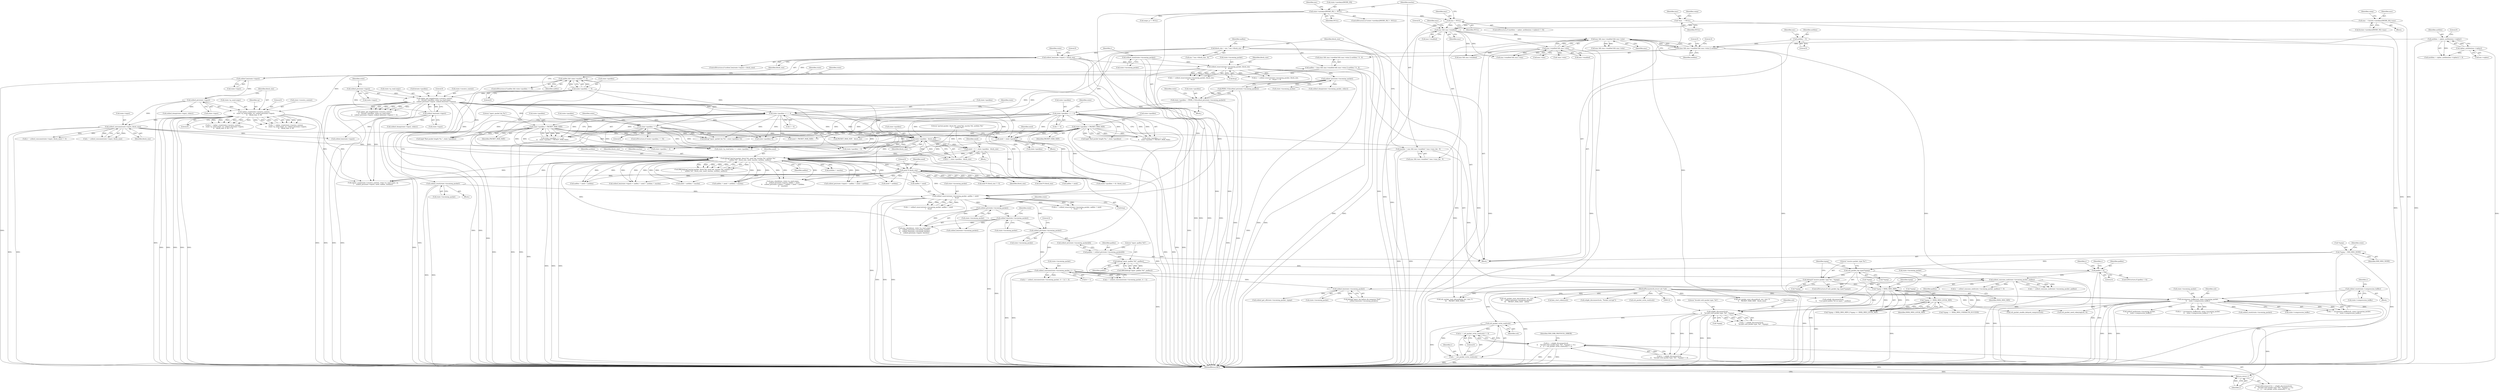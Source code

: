 digraph "0_mindrot_28652bca29046f62c7045e933e6b931de1d16737_0@API" {
"1000936" [label="(Call,ssh_packet_write_wait(ssh))"];
"1000927" [label="(Call,sshpkt_disconnect(ssh,\n\t\t    \"Invalid ssh2 packet type: %d\", *typep))"];
"1000858" [label="(Call,uncompress_buffer(ssh, state->incoming_packet,\n\t\t    state->compression_buffer))"];
"1000115" [label="(MethodParameterIn,struct ssh *ssh)"];
"1000839" [label="(Call,sshbuf_len(state->incoming_packet))"];
"1000829" [label="(Call,sshbuf_consume_end(state->incoming_packet, padlen))"];
"1000818" [label="(Call,sshbuf_consume(state->incoming_packet, 4 + 1))"];
"1000779" [label="(Call,sshbuf_ptr(state->incoming_packet))"];
"1000578" [label="(Call,sshbuf_reserve(state->incoming_packet, aadlen + need,\n\t    &cp))"];
"1000386" [label="(Call,sshbuf_ptr(state->incoming_packet))"];
"1000349" [label="(Call,sshbuf_reserve(state->incoming_packet, block_size,\n\t\t    &cp))"];
"1000341" [label="(Call,sshbuf_reset(state->incoming_packet))"];
"1000333" [label="(Call,sshbuf_len(state->input) < block_size)"];
"1000334" [label="(Call,sshbuf_len(state->input))"];
"1000224" [label="(Call,block_size = enc ? enc->block_size : 8)"];
"1000320" [label="(Call,sshbuf_reset(state->incoming_packet))"];
"1000472" [label="(Call,debug(\"partial packet: block %d, need %d, maclen %d, authlen %d,\"\n\t    \" aadlen %d\", block_size, need, maclen, authlen, aadlen))"];
"1000437" [label="(Call,sshbuf_consume(state->input, block_size))"];
"1000372" [label="(Call,sshbuf_ptr(state->input))"];
"1000362" [label="(Call,cipher_crypt(state->receive_context,\n\t\t    state->p_send.seqnr, cp, sshbuf_ptr(state->input),\n\t\t    block_size, 0, 0))"];
"1000466" [label="(Call,state->packlen - block_size)"];
"1000259" [label="(Call,cipher_get_length(state->receive_context,\n\t\t    &state->packlen, state->p_read.seqnr,\n\t\t    sshbuf_ptr(state->input), sshbuf_len(state->input)))"];
"1000251" [label="(Call,state->packlen == 0)"];
"1000272" [label="(Call,sshbuf_ptr(state->input))"];
"1000276" [label="(Call,sshbuf_len(state->input))"];
"1000285" [label="(Call,state->packlen < 1 + 4)"];
"1000292" [label="(Call,state->packlen > PACKET_MAX_SIZE)"];
"1000392" [label="(Call,state->packlen < 1 + 4)"];
"1000381" [label="(Call,state->packlen = PEEK_U32(sshbuf_ptr(state->incoming_packet)))"];
"1000385" [label="(Call,PEEK_U32(sshbuf_ptr(state->incoming_packet)))"];
"1000399" [label="(Call,state->packlen > PACKET_MAX_SIZE)"];
"1000326" [label="(Call,state->packlen == 0)"];
"1000462" [label="(Call,need = 4 + state->packlen - block_size)"];
"1000455" [label="(Call,need = state->packlen)"];
"1000212" [label="(Call,maclen = mac && mac->enabled ? mac->mac_len : 0)"];
"1000235" [label="(Call,(mac && mac->enabled && mac->etm) || authlen)"];
"1000236" [label="(Call,mac && mac->enabled && mac->etm)"];
"1000215" [label="(Call,mac && mac->enabled)"];
"1000209" [label="(Call,mac = NULL)"];
"1000162" [label="(Call,state->newkeys[MODE_IN] != NULL)"];
"1000143" [label="(Call,*mac   = NULL)"];
"1000180" [label="(Call,mac  = &state->newkeys[MODE_IN]->mac)"];
"1000238" [label="(Call,mac->enabled && mac->etm)"];
"1000202" [label="(Call,authlen = cipher_authlen(enc->cipher))"];
"1000204" [label="(Call,cipher_authlen(enc->cipher))"];
"1000134" [label="(Call,authlen = 0)"];
"1000249" [label="(Call,aadlen && state->packlen == 0)"];
"1000232" [label="(Call,aadlen = (mac && mac->enabled && mac->etm) || authlen ? 4 : 0)"];
"1000481" [label="(Call,need % block_size)"];
"1000654" [label="(Call,sshbuf_len(state->incoming_packet))"];
"1000650" [label="(Call,sshbuf_ptr(state->incoming_packet))"];
"1000789" [label="(Call,padlen < 4)"];
"1000785" [label="(Call,debug(\"input: padlen %d\", padlen))"];
"1000776" [label="(Call,padlen = sshbuf_ptr(state->incoming_packet)[4])"];
"1000850" [label="(Call,sshbuf_reset(state->compression_buffer))"];
"1000917" [label="(Call,*typep >= SSH2_MSG_LOCAL_MIN)"];
"1000913" [label="(Call,*typep < SSH2_MSG_MIN)"];
"1000904" [label="(Call,ssh_packet_log_type(*typep))"];
"1000151" [label="(Call,*typep = SSH_MSG_NONE)"];
"1000907" [label="(Call,debug3(\"receive packet: type %u\", *typep))"];
"1000933" [label="(Call,(r = ssh_packet_write_wait(ssh)) != 0)"];
"1000923" [label="(Call,(r = sshpkt_disconnect(ssh,\n\t\t    \"Invalid ssh2 packet type: %d\", *typep)) != 0 ||\n\t\t    (r = ssh_packet_write_wait(ssh)) != 0)"];
"1000934" [label="(Call,r = ssh_packet_write_wait(ssh))"];
"1000939" [label="(Return,return r;)"];
"1000643" [label="(Call,mac_check(mac, state->p_read.seqnr,\n\t\t    sshbuf_ptr(state->incoming_packet),\n\t\t    sshbuf_len(state->incoming_packet),\n\t\t    sshbuf_ptr(state->input), maclen))"];
"1000797" [label="(Identifier,r)"];
"1000949" [label="(Call,*typep == SSH2_MSG_USERAUTH_SUCCESS)"];
"1000830" [label="(Call,state->incoming_packet)"];
"1000868" [label="(Call,sshbuf_reset(state->incoming_packet))"];
"1000912" [label="(Call,*typep < SSH2_MSG_MIN || *typep >= SSH2_MSG_LOCAL_MIN)"];
"1000679" [label="(Call,ssh_packet_start_discard(ssh, enc, mac,\n\t\t\t    sshbuf_len(state->incoming_packet),\n\t\t\t    PACKET_MAX_SIZE - need))"];
"1000585" [label="(Call,&cp)"];
"1000482" [label="(Identifier,need)"];
"1000435" [label="(Call,r = sshbuf_consume(state->input, block_size))"];
"1000494" [label="(Call,ssh_packet_start_discard(ssh, enc, mac, 0,\n\t\t    PACKET_MAX_SIZE - block_size))"];
"1000321" [label="(Call,state->incoming_packet)"];
"1000332" [label="(ControlStructure,if (sshbuf_len(state->input) < block_size))"];
"1000200" [label="(ControlStructure,if ((authlen = cipher_authlen(enc->cipher)) != 0))"];
"1000660" [label="(Identifier,state)"];
"1000284" [label="(Call,state->packlen < 1 + 4 ||\n\t\t    state->packlen > PACKET_MAX_SIZE)"];
"1000347" [label="(Call,r = sshbuf_reserve(state->incoming_packet, block_size,\n\t\t    &cp))"];
"1000554" [label="(Call,sshbuf_ptr(state->input) + aadlen + need + authlen)"];
"1000920" [label="(Identifier,SSH2_MSG_LOCAL_MIN)"];
"1000256" [label="(Block,)"];
"1000118" [label="(Block,)"];
"1000851" [label="(Call,state->compression_buffer)"];
"1000152" [label="(Call,*typep)"];
"1000924" [label="(Call,(r = sshpkt_disconnect(ssh,\n\t\t    \"Invalid ssh2 packet type: %d\", *typep)) != 0)"];
"1000481" [label="(Call,need % block_size)"];
"1000636" [label="(Call,!mac->etm)"];
"1000249" [label="(Call,aadlen && state->packlen == 0)"];
"1000839" [label="(Call,sshbuf_len(state->incoming_packet))"];
"1000484" [label="(Literal,0)"];
"1000225" [label="(Identifier,block_size)"];
"1000348" [label="(Identifier,r)"];
"1000540" [label="(Call,mac_check(mac, state->p_read.seqnr,\n\t\t    sshbuf_ptr(state->input), aadlen + need,\n\t\t    sshbuf_ptr(state->input) + aadlen + need + authlen,\n\t\t    maclen))"];
"1000833" [label="(Identifier,padlen)"];
"1000210" [label="(Identifier,mac)"];
"1000331" [label="(Block,)"];
"1000904" [label="(Call,ssh_packet_log_type(*typep))"];
"1000171" [label="(Identifier,enc)"];
"1000499" [label="(Call,PACKET_MAX_SIZE - block_size)"];
"1000463" [label="(Identifier,need)"];
"1000278" [label="(Identifier,state)"];
"1000859" [label="(Identifier,ssh)"];
"1000927" [label="(Call,sshpkt_disconnect(ssh,\n\t\t    \"Invalid ssh2 packet type: %d\", *typep))"];
"1000246" [label="(Literal,4)"];
"1000849" [label="(Block,)"];
"1000905" [label="(Call,*typep)"];
"1000212" [label="(Call,maclen = mac && mac->enabled ? mac->mac_len : 0)"];
"1000289" [label="(Call,1 + 4)"];
"1000787" [label="(Identifier,padlen)"];
"1001000" [label="(MethodReturn,RET)"];
"1000771" [label="(Call,state->packlen + 4)"];
"1000455" [label="(Call,need = state->packlen)"];
"1000930" [label="(Call,*typep)"];
"1000472" [label="(Call,debug(\"partial packet: block %d, need %d, maclen %d, authlen %d,\"\n\t    \" aadlen %d\", block_size, need, maclen, authlen, aadlen))"];
"1000134" [label="(Call,authlen = 0)"];
"1000161" [label="(ControlStructure,if (state->newkeys[MODE_IN] != NULL))"];
"1000777" [label="(Identifier,padlen)"];
"1000157" [label="(Identifier,state)"];
"1000259" [label="(Call,cipher_get_length(state->receive_context,\n\t\t    &state->packlen, state->p_read.seqnr,\n\t\t    sshbuf_ptr(state->input), sshbuf_len(state->input)))"];
"1000628" [label="(Call,mac && mac->enabled)"];
"1000234" [label="(Call,(mac && mac->enabled && mac->etm) || authlen ? 4 : 0)"];
"1000940" [label="(Identifier,r)"];
"1000478" [label="(Identifier,aadlen)"];
"1000333" [label="(Call,sshbuf_len(state->input) < block_size)"];
"1000936" [label="(Call,ssh_packet_write_wait(ssh))"];
"1000561" [label="(Call,need + authlen)"];
"1000371" [label="(Identifier,cp)"];
"1000759" [label="(Call,state->packlen + 4)"];
"1000381" [label="(Call,state->packlen = PEEK_U32(sshbuf_ptr(state->incoming_packet)))"];
"1000343" [label="(Identifier,state)"];
"1000819" [label="(Call,state->incoming_packet)"];
"1000377" [label="(Literal,0)"];
"1000837" [label="(Call,debug(\"input: len before de-compress %zd\",\n\t    sshbuf_len(state->incoming_packet)))"];
"1000292" [label="(Call,state->packlen > PACKET_MAX_SIZE)"];
"1000445" [label="(Call,debug(\"input: packet len %u\", state->packlen+4))"];
"1000394" [label="(Identifier,state)"];
"1000242" [label="(Call,mac->etm)"];
"1000328" [label="(Identifier,state)"];
"1000915" [label="(Identifier,typep)"];
"1000280" [label="(Literal,0)"];
"1000860" [label="(Call,state->incoming_packet)"];
"1000403" [label="(Identifier,PACKET_MAX_SIZE)"];
"1000245" [label="(Identifier,authlen)"];
"1000474" [label="(Identifier,block_size)"];
"1000393" [label="(Call,state->packlen)"];
"1000180" [label="(Call,mac  = &state->newkeys[MODE_IN]->mac)"];
"1000144" [label="(Identifier,mac)"];
"1000151" [label="(Call,*typep = SSH_MSG_NONE)"];
"1000446" [label="(Literal,\"input: packet len %u\")"];
"1000508" [label="(Call,aadlen + need + authlen + maclen)"];
"1000303" [label="(Call,logit(\"Bad packet length %u.\", state->packlen))"];
"1000959" [label="(Call,ssh_packet_enable_delayed_compress(ssh))"];
"1000925" [label="(Call,r = sshpkt_disconnect(ssh,\n\t\t    \"Invalid ssh2 packet type: %d\", *typep))"];
"1000929" [label="(Literal,\"Invalid ssh2 packet type: %d\")"];
"1000992" [label="(Call,kex_start_rekex(ssh))"];
"1000758" [label="(Call,(state->packlen + 4) / block_size)"];
"1000325" [label="(ControlStructure,if (state->packlen == 0))"];
"1000712" [label="(Call,seqnr_p != NULL)"];
"1000434" [label="(Call,(r = sshbuf_consume(state->input, block_size)) != 0)"];
"1000205" [label="(Call,enc->cipher)"];
"1000790" [label="(Identifier,padlen)"];
"1000466" [label="(Call,state->packlen - block_size)"];
"1000470" [label="(Identifier,block_size)"];
"1000203" [label="(Identifier,authlen)"];
"1000335" [label="(Call,state->input)"];
"1000822" [label="(Call,4 + 1)"];
"1000226" [label="(Call,enc ? enc->block_size : 8)"];
"1000551" [label="(Call,aadlen + need)"];
"1000917" [label="(Call,*typep >= SSH2_MSG_LOCAL_MIN)"];
"1000918" [label="(Call,*typep)"];
"1000476" [label="(Identifier,maclen)"];
"1000462" [label="(Call,need = 4 + state->packlen - block_size)"];
"1000334" [label="(Call,sshbuf_len(state->input))"];
"1000788" [label="(ControlStructure,if (padlen < 4))"];
"1000650" [label="(Call,sshbuf_ptr(state->incoming_packet))"];
"1000261" [label="(Identifier,state)"];
"1000981" [label="(Call,ssh_packet_need_rekeying(ssh, 0))"];
"1000473" [label="(Literal,\"partial packet: block %d, need %d, maclen %d, authlen %d,\"\n\t    \" aadlen %d\")"];
"1000818" [label="(Call,sshbuf_consume(state->incoming_packet, 4 + 1))"];
"1000202" [label="(Call,authlen = cipher_authlen(enc->cipher))"];
"1000162" [label="(Call,state->newkeys[MODE_IN] != NULL)"];
"1000143" [label="(Call,*mac   = NULL)"];
"1000490" [label="(Call,need % block_size)"];
"1000438" [label="(Call,state->input)"];
"1000216" [label="(Identifier,mac)"];
"1000784" [label="(Call,DBG(debug(\"input: padlen %d\", padlen)))"];
"1000285" [label="(Call,state->packlen < 1 + 4)"];
"1000815" [label="(Call,(r = sshbuf_consume(state->incoming_packet, 4 + 1)) != 0)"];
"1000475" [label="(Identifier,need)"];
"1000829" [label="(Call,sshbuf_consume_end(state->incoming_packet, padlen))"];
"1000576" [label="(Call,r = sshbuf_reserve(state->incoming_packet, aadlen + need,\n\t    &cp))"];
"1000247" [label="(Literal,0)"];
"1000526" [label="(Call,mac && mac->enabled && mac->etm)"];
"1000942" [label="(Identifier,SSH_ERR_PROTOCOL_ERROR)"];
"1000238" [label="(Call,mac->enabled && mac->etm)"];
"1000277" [label="(Call,state->input)"];
"1000250" [label="(Identifier,aadlen)"];
"1000504" [label="(Call,sshbuf_len(state->input))"];
"1000582" [label="(Call,aadlen + need)"];
"1000376" [label="(Identifier,block_size)"];
"1000923" [label="(Call,(r = sshpkt_disconnect(ssh,\n\t\t    \"Invalid ssh2 packet type: %d\", *typep)) != 0 ||\n\t\t    (r = ssh_packet_write_wait(ssh)) != 0)"];
"1000779" [label="(Call,sshbuf_ptr(state->incoming_packet))"];
"1000786" [label="(Literal,\"input: padlen %d\")"];
"1000191" [label="(Identifier,comp)"];
"1000392" [label="(Call,state->packlen < 1 + 4)"];
"1000140" [label="(Identifier,enc)"];
"1000441" [label="(Identifier,block_size)"];
"1000260" [label="(Call,state->receive_context)"];
"1000863" [label="(Call,state->compression_buffer)"];
"1000273" [label="(Call,state->input)"];
"1000914" [label="(Call,*typep)"];
"1000232" [label="(Call,aadlen = (mac && mac->enabled && mac->etm) || authlen ? 4 : 0)"];
"1000251" [label="(Call,state->packlen == 0)"];
"1000913" [label="(Call,*typep < SSH2_MSG_MIN)"];
"1000575" [label="(Call,(r = sshbuf_reserve(state->incoming_packet, aadlen + need,\n\t    &cp)) != 0)"];
"1000919" [label="(Identifier,typep)"];
"1000903" [label="(ControlStructure,if (ssh_packet_log_type(*typep)))"];
"1000683" [label="(Call,sshbuf_len(state->incoming_packet))"];
"1000148" [label="(Identifier,comp)"];
"1000233" [label="(Identifier,aadlen)"];
"1000363" [label="(Call,state->receive_context)"];
"1000457" [label="(Call,state->packlen)"];
"1000480" [label="(Call,need % block_size != 0)"];
"1000856" [label="(Call,r = uncompress_buffer(ssh, state->incoming_packet,\n\t\t    state->compression_buffer))"];
"1000385" [label="(Call,PEEK_U32(sshbuf_ptr(state->incoming_packet)))"];
"1000456" [label="(Identifier,need)"];
"1000213" [label="(Identifier,maclen)"];
"1000907" [label="(Call,debug3(\"receive packet: type %u\", *typep))"];
"1000208" [label="(Literal,0)"];
"1000154" [label="(Identifier,SSH_MSG_NONE)"];
"1000776" [label="(Call,padlen = sshbuf_ptr(state->incoming_packet)[4])"];
"1000827" [label="(Call,r = sshbuf_consume_end(state->incoming_packet, padlen))"];
"1000362" [label="(Call,cipher_crypt(state->receive_context,\n\t\t    state->p_send.seqnr, cp, sshbuf_ptr(state->input),\n\t\t    block_size, 0, 0))"];
"1000512" [label="(Call,authlen + maclen)"];
"1000400" [label="(Call,state->packlen)"];
"1000366" [label="(Call,state->p_send.seqnr)"];
"1000330" [label="(Literal,0)"];
"1000215" [label="(Call,mac && mac->enabled)"];
"1000656" [label="(Identifier,state)"];
"1000909" [label="(Call,*typep)"];
"1000785" [label="(Call,debug(\"input: padlen %d\", padlen))"];
"1000651" [label="(Call,state->incoming_packet)"];
"1000326" [label="(Call,state->packlen == 0)"];
"1000267" [label="(Call,state->p_read.seqnr)"];
"1000896" [label="(Call,sshbuf_get_u8(state->incoming_packet, typep))"];
"1000454" [label="(Block,)"];
"1000391" [label="(Call,state->packlen < 1 + 4 ||\n\t\t    state->packlen > PACKET_MAX_SIZE)"];
"1000778" [label="(Call,sshbuf_ptr(state->incoming_packet)[4])"];
"1000217" [label="(Call,mac->enabled)"];
"1000789" [label="(Call,padlen < 4)"];
"1000876" [label="(Call,sshbuf_putb(state->incoming_packet,\n\t\t    state->compression_buffer))"];
"1000360" [label="(Call,r = cipher_crypt(state->receive_context,\n\t\t    state->p_send.seqnr, cp, sshbuf_ptr(state->input),\n\t\t    block_size, 0, 0))"];
"1000341" [label="(Call,sshbuf_reset(state->incoming_packet))"];
"1000350" [label="(Call,state->incoming_packet)"];
"1000204" [label="(Call,cipher_authlen(enc->cipher))"];
"1000135" [label="(Identifier,authlen)"];
"1000201" [label="(Call,(authlen = cipher_authlen(enc->cipher)) != 0)"];
"1000939" [label="(Return,return r;)"];
"1000239" [label="(Call,mac->enabled)"];
"1000382" [label="(Call,state->packlen)"];
"1000399" [label="(Call,state->packlen > PACKET_MAX_SIZE)"];
"1000168" [label="(Identifier,NULL)"];
"1000182" [label="(Call,&state->newkeys[MODE_IN]->mac)"];
"1000272" [label="(Call,sshbuf_ptr(state->input))"];
"1000298" [label="(Call,sshbuf_dump(state->input, stderr))"];
"1000258" [label="(Call,cipher_get_length(state->receive_context,\n\t\t    &state->packlen, state->p_read.seqnr,\n\t\t    sshbuf_ptr(state->input), sshbuf_len(state->input)) != 0)"];
"1000857" [label="(Identifier,r)"];
"1000349" [label="(Call,sshbuf_reserve(state->incoming_packet, block_size,\n\t\t    &cp))"];
"1000855" [label="(Call,(r = uncompress_buffer(ssh, state->incoming_packet,\n\t\t    state->compression_buffer)) != 0)"];
"1000346" [label="(Call,(r = sshbuf_reserve(state->incoming_packet, block_size,\n\t\t    &cp)) != 0)"];
"1000655" [label="(Call,state->incoming_packet)"];
"1000276" [label="(Call,sshbuf_len(state->input))"];
"1000401" [label="(Identifier,state)"];
"1000850" [label="(Call,sshbuf_reset(state->compression_buffer))"];
"1000933" [label="(Call,(r = ssh_packet_write_wait(ssh)) != 0)"];
"1000373" [label="(Call,state->input)"];
"1000937" [label="(Identifier,ssh)"];
"1000223" [label="(Literal,0)"];
"1000934" [label="(Call,r = ssh_packet_write_wait(ssh))"];
"1000798" [label="(Call,sshpkt_disconnect(ssh,\n\t\t    \"Corrupted padlen %d on input.\", padlen))"];
"1000593" [label="(Call,cipher_crypt(state->receive_context, state->p_read.seqnr, cp,\n\t    sshbuf_ptr(state->input), need, aadlen, authlen))"];
"1000235" [label="(Call,(mac && mac->enabled && mac->etm) || authlen)"];
"1000559" [label="(Call,aadlen + need + authlen)"];
"1000296" [label="(Identifier,PACKET_MAX_SIZE)"];
"1000237" [label="(Identifier,mac)"];
"1000169" [label="(Block,)"];
"1000145" [label="(Identifier,NULL)"];
"1000263" [label="(Call,&state->packlen)"];
"1000437" [label="(Call,sshbuf_consume(state->input, block_size))"];
"1000214" [label="(Call,mac && mac->enabled ? mac->mac_len : 0)"];
"1000293" [label="(Call,state->packlen)"];
"1000938" [label="(Literal,0)"];
"1000327" [label="(Call,state->packlen)"];
"1000654" [label="(Call,sshbuf_len(state->incoming_packet))"];
"1000387" [label="(Call,state->incoming_packet)"];
"1000248" [label="(ControlStructure,if (aadlen && state->packlen == 0))"];
"1000464" [label="(Call,4 + state->packlen - block_size)"];
"1000336" [label="(Identifier,state)"];
"1000286" [label="(Call,state->packlen)"];
"1000471" [label="(Call,DBG(debug(\"partial packet: block %d, need %d, maclen %d, authlen %d,\"\n\t    \" aadlen %d\", block_size, need, maclen, authlen, aadlen)))"];
"1000386" [label="(Call,sshbuf_ptr(state->incoming_packet))"];
"1000252" [label="(Call,state->packlen)"];
"1000765" [label="(Call,state->p_read.bytes += state->packlen + 4)"];
"1000408" [label="(Call,sshbuf_dump(state->input, stderr))"];
"1000579" [label="(Call,state->incoming_packet)"];
"1000224" [label="(Call,block_size = enc ? enc->block_size : 8)"];
"1000354" [label="(Call,&cp)"];
"1000427" [label="(Call,ssh_packet_start_discard(ssh, enc, mac, 0,\n\t\t\t    PACKET_MAX_SIZE))"];
"1000780" [label="(Call,state->incoming_packet)"];
"1000338" [label="(Identifier,block_size)"];
"1000447" [label="(Call,state->packlen+4)"];
"1000342" [label="(Call,state->incoming_packet)"];
"1000294" [label="(Identifier,state)"];
"1000461" [label="(Block,)"];
"1000221" [label="(Identifier,mac)"];
"1000816" [label="(Call,r = sshbuf_consume(state->incoming_packet, 4 + 1))"];
"1000209" [label="(Call,mac = NULL)"];
"1000181" [label="(Identifier,mac)"];
"1000916" [label="(Identifier,SSH2_MSG_MIN)"];
"1000908" [label="(Literal,\"receive packet: type %u\")"];
"1000858" [label="(Call,uncompress_buffer(ssh, state->incoming_packet,\n\t\t    state->compression_buffer))"];
"1000673" [label="(Call,need > PACKET_MAX_SIZE)"];
"1000136" [label="(Literal,0)"];
"1000928" [label="(Identifier,ssh)"];
"1000372" [label="(Call,sshbuf_ptr(state->input))"];
"1000503" [label="(Call,sshbuf_len(state->input) < aadlen + need + authlen + maclen)"];
"1000236" [label="(Call,mac && mac->enabled && mac->etm)"];
"1000477" [label="(Identifier,authlen)"];
"1000115" [label="(MethodParameterIn,struct ssh *ssh)"];
"1000817" [label="(Identifier,r)"];
"1000840" [label="(Call,state->incoming_packet)"];
"1000510" [label="(Call,need + authlen + maclen)"];
"1000312" [label="(Call,sshpkt_disconnect(ssh, \"Packet corrupt\"))"];
"1000396" [label="(Call,1 + 4)"];
"1000467" [label="(Call,state->packlen)"];
"1000340" [label="(Literal,0)"];
"1000416" [label="(Call,sshbuf_dump(state->incoming_packet, stderr))"];
"1000483" [label="(Identifier,block_size)"];
"1000826" [label="(Call,(r = sshbuf_consume_end(state->incoming_packet, padlen)) != 0)"];
"1000359" [label="(Call,(r = cipher_crypt(state->receive_context,\n\t\t    state->p_send.seqnr, cp, sshbuf_ptr(state->input),\n\t\t    block_size, 0, 0)) != 0)"];
"1000791" [label="(Literal,4)"];
"1000935" [label="(Identifier,r)"];
"1000578" [label="(Call,sshbuf_reserve(state->incoming_packet, aadlen + need,\n\t    &cp))"];
"1000353" [label="(Identifier,block_size)"];
"1000783" [label="(Literal,4)"];
"1000378" [label="(Literal,0)"];
"1000421" [label="(Call,logit(\"Bad packet length %u.\", state->packlen))"];
"1000528" [label="(Call,mac->enabled && mac->etm)"];
"1000922" [label="(ControlStructure,if ((r = sshpkt_disconnect(ssh,\n\t\t    \"Invalid ssh2 packet type: %d\", *typep)) != 0 ||\n\t\t    (r = ssh_packet_write_wait(ssh)) != 0))"];
"1000806" [label="(Call,ssh_packet_write_wait(ssh))"];
"1000320" [label="(Call,sshbuf_reset(state->incoming_packet))"];
"1000255" [label="(Literal,0)"];
"1000211" [label="(Identifier,NULL)"];
"1000163" [label="(Call,state->newkeys[MODE_IN])"];
"1000936" -> "1000934"  [label="AST: "];
"1000936" -> "1000937"  [label="CFG: "];
"1000937" -> "1000936"  [label="AST: "];
"1000934" -> "1000936"  [label="CFG: "];
"1000936" -> "1001000"  [label="DDG: "];
"1000936" -> "1000933"  [label="DDG: "];
"1000936" -> "1000934"  [label="DDG: "];
"1000927" -> "1000936"  [label="DDG: "];
"1000115" -> "1000936"  [label="DDG: "];
"1000927" -> "1000925"  [label="AST: "];
"1000927" -> "1000930"  [label="CFG: "];
"1000928" -> "1000927"  [label="AST: "];
"1000929" -> "1000927"  [label="AST: "];
"1000930" -> "1000927"  [label="AST: "];
"1000925" -> "1000927"  [label="CFG: "];
"1000927" -> "1001000"  [label="DDG: "];
"1000927" -> "1001000"  [label="DDG: "];
"1000927" -> "1000924"  [label="DDG: "];
"1000927" -> "1000924"  [label="DDG: "];
"1000927" -> "1000924"  [label="DDG: "];
"1000927" -> "1000925"  [label="DDG: "];
"1000927" -> "1000925"  [label="DDG: "];
"1000927" -> "1000925"  [label="DDG: "];
"1000858" -> "1000927"  [label="DDG: "];
"1000115" -> "1000927"  [label="DDG: "];
"1000917" -> "1000927"  [label="DDG: "];
"1000913" -> "1000927"  [label="DDG: "];
"1000858" -> "1000856"  [label="AST: "];
"1000858" -> "1000863"  [label="CFG: "];
"1000859" -> "1000858"  [label="AST: "];
"1000860" -> "1000858"  [label="AST: "];
"1000863" -> "1000858"  [label="AST: "];
"1000856" -> "1000858"  [label="CFG: "];
"1000858" -> "1001000"  [label="DDG: "];
"1000858" -> "1001000"  [label="DDG: "];
"1000858" -> "1001000"  [label="DDG: "];
"1000858" -> "1000855"  [label="DDG: "];
"1000858" -> "1000855"  [label="DDG: "];
"1000858" -> "1000855"  [label="DDG: "];
"1000858" -> "1000856"  [label="DDG: "];
"1000858" -> "1000856"  [label="DDG: "];
"1000858" -> "1000856"  [label="DDG: "];
"1000115" -> "1000858"  [label="DDG: "];
"1000839" -> "1000858"  [label="DDG: "];
"1000850" -> "1000858"  [label="DDG: "];
"1000858" -> "1000868"  [label="DDG: "];
"1000858" -> "1000876"  [label="DDG: "];
"1000858" -> "1000959"  [label="DDG: "];
"1000858" -> "1000981"  [label="DDG: "];
"1000115" -> "1000114"  [label="AST: "];
"1000115" -> "1001000"  [label="DDG: "];
"1000115" -> "1000312"  [label="DDG: "];
"1000115" -> "1000427"  [label="DDG: "];
"1000115" -> "1000494"  [label="DDG: "];
"1000115" -> "1000679"  [label="DDG: "];
"1000115" -> "1000798"  [label="DDG: "];
"1000115" -> "1000806"  [label="DDG: "];
"1000115" -> "1000959"  [label="DDG: "];
"1000115" -> "1000981"  [label="DDG: "];
"1000115" -> "1000992"  [label="DDG: "];
"1000839" -> "1000837"  [label="AST: "];
"1000839" -> "1000840"  [label="CFG: "];
"1000840" -> "1000839"  [label="AST: "];
"1000837" -> "1000839"  [label="CFG: "];
"1000839" -> "1000837"  [label="DDG: "];
"1000829" -> "1000839"  [label="DDG: "];
"1000818" -> "1000839"  [label="DDG: "];
"1000839" -> "1000896"  [label="DDG: "];
"1000829" -> "1000827"  [label="AST: "];
"1000829" -> "1000833"  [label="CFG: "];
"1000830" -> "1000829"  [label="AST: "];
"1000833" -> "1000829"  [label="AST: "];
"1000827" -> "1000829"  [label="CFG: "];
"1000829" -> "1001000"  [label="DDG: "];
"1000829" -> "1001000"  [label="DDG: "];
"1000829" -> "1000826"  [label="DDG: "];
"1000829" -> "1000826"  [label="DDG: "];
"1000829" -> "1000827"  [label="DDG: "];
"1000829" -> "1000827"  [label="DDG: "];
"1000818" -> "1000829"  [label="DDG: "];
"1000789" -> "1000829"  [label="DDG: "];
"1000818" -> "1000816"  [label="AST: "];
"1000818" -> "1000822"  [label="CFG: "];
"1000819" -> "1000818"  [label="AST: "];
"1000822" -> "1000818"  [label="AST: "];
"1000816" -> "1000818"  [label="CFG: "];
"1000818" -> "1001000"  [label="DDG: "];
"1000818" -> "1001000"  [label="DDG: "];
"1000818" -> "1000815"  [label="DDG: "];
"1000818" -> "1000815"  [label="DDG: "];
"1000818" -> "1000816"  [label="DDG: "];
"1000818" -> "1000816"  [label="DDG: "];
"1000779" -> "1000818"  [label="DDG: "];
"1000779" -> "1000778"  [label="AST: "];
"1000779" -> "1000780"  [label="CFG: "];
"1000780" -> "1000779"  [label="AST: "];
"1000783" -> "1000779"  [label="CFG: "];
"1000779" -> "1001000"  [label="DDG: "];
"1000578" -> "1000779"  [label="DDG: "];
"1000654" -> "1000779"  [label="DDG: "];
"1000578" -> "1000576"  [label="AST: "];
"1000578" -> "1000585"  [label="CFG: "];
"1000579" -> "1000578"  [label="AST: "];
"1000582" -> "1000578"  [label="AST: "];
"1000585" -> "1000578"  [label="AST: "];
"1000576" -> "1000578"  [label="CFG: "];
"1000578" -> "1001000"  [label="DDG: "];
"1000578" -> "1001000"  [label="DDG: "];
"1000578" -> "1001000"  [label="DDG: "];
"1000578" -> "1000575"  [label="DDG: "];
"1000578" -> "1000575"  [label="DDG: "];
"1000578" -> "1000575"  [label="DDG: "];
"1000578" -> "1000576"  [label="DDG: "];
"1000578" -> "1000576"  [label="DDG: "];
"1000578" -> "1000576"  [label="DDG: "];
"1000386" -> "1000578"  [label="DDG: "];
"1000320" -> "1000578"  [label="DDG: "];
"1000472" -> "1000578"  [label="DDG: "];
"1000481" -> "1000578"  [label="DDG: "];
"1000349" -> "1000578"  [label="DDG: "];
"1000578" -> "1000650"  [label="DDG: "];
"1000578" -> "1000683"  [label="DDG: "];
"1000386" -> "1000385"  [label="AST: "];
"1000386" -> "1000387"  [label="CFG: "];
"1000387" -> "1000386"  [label="AST: "];
"1000385" -> "1000386"  [label="CFG: "];
"1000386" -> "1001000"  [label="DDG: "];
"1000386" -> "1000385"  [label="DDG: "];
"1000349" -> "1000386"  [label="DDG: "];
"1000386" -> "1000416"  [label="DDG: "];
"1000349" -> "1000347"  [label="AST: "];
"1000349" -> "1000354"  [label="CFG: "];
"1000350" -> "1000349"  [label="AST: "];
"1000353" -> "1000349"  [label="AST: "];
"1000354" -> "1000349"  [label="AST: "];
"1000347" -> "1000349"  [label="CFG: "];
"1000349" -> "1001000"  [label="DDG: "];
"1000349" -> "1001000"  [label="DDG: "];
"1000349" -> "1001000"  [label="DDG: "];
"1000349" -> "1000346"  [label="DDG: "];
"1000349" -> "1000346"  [label="DDG: "];
"1000349" -> "1000346"  [label="DDG: "];
"1000349" -> "1000347"  [label="DDG: "];
"1000349" -> "1000347"  [label="DDG: "];
"1000349" -> "1000347"  [label="DDG: "];
"1000341" -> "1000349"  [label="DDG: "];
"1000333" -> "1000349"  [label="DDG: "];
"1000349" -> "1000362"  [label="DDG: "];
"1000341" -> "1000331"  [label="AST: "];
"1000341" -> "1000342"  [label="CFG: "];
"1000342" -> "1000341"  [label="AST: "];
"1000348" -> "1000341"  [label="CFG: "];
"1000341" -> "1001000"  [label="DDG: "];
"1000333" -> "1000332"  [label="AST: "];
"1000333" -> "1000338"  [label="CFG: "];
"1000334" -> "1000333"  [label="AST: "];
"1000338" -> "1000333"  [label="AST: "];
"1000340" -> "1000333"  [label="CFG: "];
"1000343" -> "1000333"  [label="CFG: "];
"1000333" -> "1001000"  [label="DDG: "];
"1000333" -> "1001000"  [label="DDG: "];
"1000333" -> "1001000"  [label="DDG: "];
"1000334" -> "1000333"  [label="DDG: "];
"1000224" -> "1000333"  [label="DDG: "];
"1000334" -> "1000335"  [label="CFG: "];
"1000335" -> "1000334"  [label="AST: "];
"1000338" -> "1000334"  [label="CFG: "];
"1000334" -> "1001000"  [label="DDG: "];
"1000334" -> "1000372"  [label="DDG: "];
"1000224" -> "1000118"  [label="AST: "];
"1000224" -> "1000226"  [label="CFG: "];
"1000225" -> "1000224"  [label="AST: "];
"1000226" -> "1000224"  [label="AST: "];
"1000233" -> "1000224"  [label="CFG: "];
"1000224" -> "1001000"  [label="DDG: "];
"1000224" -> "1001000"  [label="DDG: "];
"1000224" -> "1000466"  [label="DDG: "];
"1000224" -> "1000472"  [label="DDG: "];
"1000320" -> "1000256"  [label="AST: "];
"1000320" -> "1000321"  [label="CFG: "];
"1000321" -> "1000320"  [label="AST: "];
"1000446" -> "1000320"  [label="CFG: "];
"1000320" -> "1001000"  [label="DDG: "];
"1000320" -> "1001000"  [label="DDG: "];
"1000472" -> "1000471"  [label="AST: "];
"1000472" -> "1000478"  [label="CFG: "];
"1000473" -> "1000472"  [label="AST: "];
"1000474" -> "1000472"  [label="AST: "];
"1000475" -> "1000472"  [label="AST: "];
"1000476" -> "1000472"  [label="AST: "];
"1000477" -> "1000472"  [label="AST: "];
"1000478" -> "1000472"  [label="AST: "];
"1000471" -> "1000472"  [label="CFG: "];
"1000472" -> "1001000"  [label="DDG: "];
"1000472" -> "1001000"  [label="DDG: "];
"1000472" -> "1001000"  [label="DDG: "];
"1000472" -> "1000471"  [label="DDG: "];
"1000472" -> "1000471"  [label="DDG: "];
"1000472" -> "1000471"  [label="DDG: "];
"1000472" -> "1000471"  [label="DDG: "];
"1000472" -> "1000471"  [label="DDG: "];
"1000472" -> "1000471"  [label="DDG: "];
"1000437" -> "1000472"  [label="DDG: "];
"1000466" -> "1000472"  [label="DDG: "];
"1000462" -> "1000472"  [label="DDG: "];
"1000455" -> "1000472"  [label="DDG: "];
"1000212" -> "1000472"  [label="DDG: "];
"1000235" -> "1000472"  [label="DDG: "];
"1000249" -> "1000472"  [label="DDG: "];
"1000472" -> "1000481"  [label="DDG: "];
"1000472" -> "1000481"  [label="DDG: "];
"1000472" -> "1000503"  [label="DDG: "];
"1000472" -> "1000503"  [label="DDG: "];
"1000472" -> "1000503"  [label="DDG: "];
"1000472" -> "1000508"  [label="DDG: "];
"1000472" -> "1000508"  [label="DDG: "];
"1000472" -> "1000508"  [label="DDG: "];
"1000472" -> "1000510"  [label="DDG: "];
"1000472" -> "1000510"  [label="DDG: "];
"1000472" -> "1000512"  [label="DDG: "];
"1000472" -> "1000512"  [label="DDG: "];
"1000472" -> "1000540"  [label="DDG: "];
"1000472" -> "1000540"  [label="DDG: "];
"1000472" -> "1000540"  [label="DDG: "];
"1000472" -> "1000551"  [label="DDG: "];
"1000472" -> "1000554"  [label="DDG: "];
"1000472" -> "1000554"  [label="DDG: "];
"1000472" -> "1000559"  [label="DDG: "];
"1000472" -> "1000559"  [label="DDG: "];
"1000472" -> "1000561"  [label="DDG: "];
"1000472" -> "1000582"  [label="DDG: "];
"1000472" -> "1000593"  [label="DDG: "];
"1000472" -> "1000593"  [label="DDG: "];
"1000472" -> "1000643"  [label="DDG: "];
"1000437" -> "1000435"  [label="AST: "];
"1000437" -> "1000441"  [label="CFG: "];
"1000438" -> "1000437"  [label="AST: "];
"1000441" -> "1000437"  [label="AST: "];
"1000435" -> "1000437"  [label="CFG: "];
"1000437" -> "1001000"  [label="DDG: "];
"1000437" -> "1001000"  [label="DDG: "];
"1000437" -> "1000434"  [label="DDG: "];
"1000437" -> "1000434"  [label="DDG: "];
"1000437" -> "1000435"  [label="DDG: "];
"1000437" -> "1000435"  [label="DDG: "];
"1000372" -> "1000437"  [label="DDG: "];
"1000362" -> "1000437"  [label="DDG: "];
"1000437" -> "1000466"  [label="DDG: "];
"1000437" -> "1000504"  [label="DDG: "];
"1000372" -> "1000362"  [label="AST: "];
"1000372" -> "1000373"  [label="CFG: "];
"1000373" -> "1000372"  [label="AST: "];
"1000376" -> "1000372"  [label="CFG: "];
"1000372" -> "1001000"  [label="DDG: "];
"1000372" -> "1000362"  [label="DDG: "];
"1000372" -> "1000408"  [label="DDG: "];
"1000362" -> "1000360"  [label="AST: "];
"1000362" -> "1000378"  [label="CFG: "];
"1000363" -> "1000362"  [label="AST: "];
"1000366" -> "1000362"  [label="AST: "];
"1000371" -> "1000362"  [label="AST: "];
"1000376" -> "1000362"  [label="AST: "];
"1000377" -> "1000362"  [label="AST: "];
"1000378" -> "1000362"  [label="AST: "];
"1000360" -> "1000362"  [label="CFG: "];
"1000362" -> "1001000"  [label="DDG: "];
"1000362" -> "1001000"  [label="DDG: "];
"1000362" -> "1001000"  [label="DDG: "];
"1000362" -> "1001000"  [label="DDG: "];
"1000362" -> "1001000"  [label="DDG: "];
"1000362" -> "1000359"  [label="DDG: "];
"1000362" -> "1000359"  [label="DDG: "];
"1000362" -> "1000359"  [label="DDG: "];
"1000362" -> "1000359"  [label="DDG: "];
"1000362" -> "1000359"  [label="DDG: "];
"1000362" -> "1000359"  [label="DDG: "];
"1000362" -> "1000360"  [label="DDG: "];
"1000362" -> "1000360"  [label="DDG: "];
"1000362" -> "1000360"  [label="DDG: "];
"1000362" -> "1000360"  [label="DDG: "];
"1000362" -> "1000360"  [label="DDG: "];
"1000362" -> "1000360"  [label="DDG: "];
"1000362" -> "1000593"  [label="DDG: "];
"1000362" -> "1000593"  [label="DDG: "];
"1000466" -> "1000464"  [label="AST: "];
"1000466" -> "1000470"  [label="CFG: "];
"1000467" -> "1000466"  [label="AST: "];
"1000470" -> "1000466"  [label="AST: "];
"1000464" -> "1000466"  [label="CFG: "];
"1000466" -> "1001000"  [label="DDG: "];
"1000466" -> "1000462"  [label="DDG: "];
"1000466" -> "1000462"  [label="DDG: "];
"1000466" -> "1000464"  [label="DDG: "];
"1000466" -> "1000464"  [label="DDG: "];
"1000259" -> "1000466"  [label="DDG: "];
"1000285" -> "1000466"  [label="DDG: "];
"1000292" -> "1000466"  [label="DDG: "];
"1000392" -> "1000466"  [label="DDG: "];
"1000399" -> "1000466"  [label="DDG: "];
"1000326" -> "1000466"  [label="DDG: "];
"1000466" -> "1000758"  [label="DDG: "];
"1000466" -> "1000759"  [label="DDG: "];
"1000466" -> "1000765"  [label="DDG: "];
"1000466" -> "1000771"  [label="DDG: "];
"1000259" -> "1000258"  [label="AST: "];
"1000259" -> "1000276"  [label="CFG: "];
"1000260" -> "1000259"  [label="AST: "];
"1000263" -> "1000259"  [label="AST: "];
"1000267" -> "1000259"  [label="AST: "];
"1000272" -> "1000259"  [label="AST: "];
"1000276" -> "1000259"  [label="AST: "];
"1000280" -> "1000259"  [label="CFG: "];
"1000259" -> "1001000"  [label="DDG: "];
"1000259" -> "1001000"  [label="DDG: "];
"1000259" -> "1001000"  [label="DDG: "];
"1000259" -> "1001000"  [label="DDG: "];
"1000259" -> "1001000"  [label="DDG: "];
"1000259" -> "1000258"  [label="DDG: "];
"1000259" -> "1000258"  [label="DDG: "];
"1000259" -> "1000258"  [label="DDG: "];
"1000259" -> "1000258"  [label="DDG: "];
"1000259" -> "1000258"  [label="DDG: "];
"1000251" -> "1000259"  [label="DDG: "];
"1000272" -> "1000259"  [label="DDG: "];
"1000276" -> "1000259"  [label="DDG: "];
"1000259" -> "1000285"  [label="DDG: "];
"1000259" -> "1000292"  [label="DDG: "];
"1000259" -> "1000303"  [label="DDG: "];
"1000259" -> "1000445"  [label="DDG: "];
"1000259" -> "1000447"  [label="DDG: "];
"1000259" -> "1000455"  [label="DDG: "];
"1000259" -> "1000540"  [label="DDG: "];
"1000259" -> "1000593"  [label="DDG: "];
"1000259" -> "1000593"  [label="DDG: "];
"1000259" -> "1000758"  [label="DDG: "];
"1000259" -> "1000759"  [label="DDG: "];
"1000259" -> "1000765"  [label="DDG: "];
"1000259" -> "1000771"  [label="DDG: "];
"1000251" -> "1000249"  [label="AST: "];
"1000251" -> "1000255"  [label="CFG: "];
"1000252" -> "1000251"  [label="AST: "];
"1000255" -> "1000251"  [label="AST: "];
"1000249" -> "1000251"  [label="CFG: "];
"1000251" -> "1001000"  [label="DDG: "];
"1000251" -> "1000249"  [label="DDG: "];
"1000251" -> "1000249"  [label="DDG: "];
"1000251" -> "1000285"  [label="DDG: "];
"1000251" -> "1000326"  [label="DDG: "];
"1000272" -> "1000273"  [label="CFG: "];
"1000273" -> "1000272"  [label="AST: "];
"1000278" -> "1000272"  [label="CFG: "];
"1000272" -> "1000276"  [label="DDG: "];
"1000276" -> "1000277"  [label="CFG: "];
"1000277" -> "1000276"  [label="AST: "];
"1000276" -> "1001000"  [label="DDG: "];
"1000276" -> "1000298"  [label="DDG: "];
"1000276" -> "1000504"  [label="DDG: "];
"1000285" -> "1000284"  [label="AST: "];
"1000285" -> "1000289"  [label="CFG: "];
"1000286" -> "1000285"  [label="AST: "];
"1000289" -> "1000285"  [label="AST: "];
"1000294" -> "1000285"  [label="CFG: "];
"1000284" -> "1000285"  [label="CFG: "];
"1000285" -> "1001000"  [label="DDG: "];
"1000285" -> "1000284"  [label="DDG: "];
"1000285" -> "1000284"  [label="DDG: "];
"1000285" -> "1000292"  [label="DDG: "];
"1000285" -> "1000303"  [label="DDG: "];
"1000285" -> "1000445"  [label="DDG: "];
"1000285" -> "1000447"  [label="DDG: "];
"1000285" -> "1000455"  [label="DDG: "];
"1000285" -> "1000758"  [label="DDG: "];
"1000285" -> "1000759"  [label="DDG: "];
"1000285" -> "1000765"  [label="DDG: "];
"1000285" -> "1000771"  [label="DDG: "];
"1000292" -> "1000284"  [label="AST: "];
"1000292" -> "1000296"  [label="CFG: "];
"1000293" -> "1000292"  [label="AST: "];
"1000296" -> "1000292"  [label="AST: "];
"1000284" -> "1000292"  [label="CFG: "];
"1000292" -> "1001000"  [label="DDG: "];
"1000292" -> "1000284"  [label="DDG: "];
"1000292" -> "1000284"  [label="DDG: "];
"1000292" -> "1000303"  [label="DDG: "];
"1000292" -> "1000445"  [label="DDG: "];
"1000292" -> "1000447"  [label="DDG: "];
"1000292" -> "1000455"  [label="DDG: "];
"1000292" -> "1000499"  [label="DDG: "];
"1000292" -> "1000673"  [label="DDG: "];
"1000292" -> "1000758"  [label="DDG: "];
"1000292" -> "1000759"  [label="DDG: "];
"1000292" -> "1000765"  [label="DDG: "];
"1000292" -> "1000771"  [label="DDG: "];
"1000392" -> "1000391"  [label="AST: "];
"1000392" -> "1000396"  [label="CFG: "];
"1000393" -> "1000392"  [label="AST: "];
"1000396" -> "1000392"  [label="AST: "];
"1000401" -> "1000392"  [label="CFG: "];
"1000391" -> "1000392"  [label="CFG: "];
"1000392" -> "1001000"  [label="DDG: "];
"1000392" -> "1001000"  [label="DDG: "];
"1000392" -> "1000391"  [label="DDG: "];
"1000392" -> "1000391"  [label="DDG: "];
"1000381" -> "1000392"  [label="DDG: "];
"1000392" -> "1000399"  [label="DDG: "];
"1000392" -> "1000421"  [label="DDG: "];
"1000392" -> "1000445"  [label="DDG: "];
"1000392" -> "1000447"  [label="DDG: "];
"1000392" -> "1000455"  [label="DDG: "];
"1000392" -> "1000758"  [label="DDG: "];
"1000392" -> "1000759"  [label="DDG: "];
"1000392" -> "1000765"  [label="DDG: "];
"1000392" -> "1000771"  [label="DDG: "];
"1000381" -> "1000331"  [label="AST: "];
"1000381" -> "1000385"  [label="CFG: "];
"1000382" -> "1000381"  [label="AST: "];
"1000385" -> "1000381"  [label="AST: "];
"1000394" -> "1000381"  [label="CFG: "];
"1000381" -> "1001000"  [label="DDG: "];
"1000385" -> "1000381"  [label="DDG: "];
"1000385" -> "1001000"  [label="DDG: "];
"1000399" -> "1000391"  [label="AST: "];
"1000399" -> "1000403"  [label="CFG: "];
"1000400" -> "1000399"  [label="AST: "];
"1000403" -> "1000399"  [label="AST: "];
"1000391" -> "1000399"  [label="CFG: "];
"1000399" -> "1001000"  [label="DDG: "];
"1000399" -> "1001000"  [label="DDG: "];
"1000399" -> "1000391"  [label="DDG: "];
"1000399" -> "1000391"  [label="DDG: "];
"1000399" -> "1000421"  [label="DDG: "];
"1000399" -> "1000427"  [label="DDG: "];
"1000399" -> "1000445"  [label="DDG: "];
"1000399" -> "1000447"  [label="DDG: "];
"1000399" -> "1000455"  [label="DDG: "];
"1000399" -> "1000499"  [label="DDG: "];
"1000399" -> "1000673"  [label="DDG: "];
"1000399" -> "1000758"  [label="DDG: "];
"1000399" -> "1000759"  [label="DDG: "];
"1000399" -> "1000765"  [label="DDG: "];
"1000399" -> "1000771"  [label="DDG: "];
"1000326" -> "1000325"  [label="AST: "];
"1000326" -> "1000330"  [label="CFG: "];
"1000327" -> "1000326"  [label="AST: "];
"1000330" -> "1000326"  [label="AST: "];
"1000336" -> "1000326"  [label="CFG: "];
"1000446" -> "1000326"  [label="CFG: "];
"1000326" -> "1001000"  [label="DDG: "];
"1000326" -> "1001000"  [label="DDG: "];
"1000326" -> "1000445"  [label="DDG: "];
"1000326" -> "1000447"  [label="DDG: "];
"1000326" -> "1000455"  [label="DDG: "];
"1000326" -> "1000758"  [label="DDG: "];
"1000326" -> "1000759"  [label="DDG: "];
"1000326" -> "1000765"  [label="DDG: "];
"1000326" -> "1000771"  [label="DDG: "];
"1000462" -> "1000461"  [label="AST: "];
"1000462" -> "1000464"  [label="CFG: "];
"1000463" -> "1000462"  [label="AST: "];
"1000464" -> "1000462"  [label="AST: "];
"1000473" -> "1000462"  [label="CFG: "];
"1000462" -> "1001000"  [label="DDG: "];
"1000455" -> "1000454"  [label="AST: "];
"1000455" -> "1000457"  [label="CFG: "];
"1000456" -> "1000455"  [label="AST: "];
"1000457" -> "1000455"  [label="AST: "];
"1000473" -> "1000455"  [label="CFG: "];
"1000455" -> "1001000"  [label="DDG: "];
"1000212" -> "1000118"  [label="AST: "];
"1000212" -> "1000214"  [label="CFG: "];
"1000213" -> "1000212"  [label="AST: "];
"1000214" -> "1000212"  [label="AST: "];
"1000225" -> "1000212"  [label="CFG: "];
"1000212" -> "1001000"  [label="DDG: "];
"1000212" -> "1001000"  [label="DDG: "];
"1000235" -> "1000234"  [label="AST: "];
"1000235" -> "1000236"  [label="CFG: "];
"1000235" -> "1000245"  [label="CFG: "];
"1000236" -> "1000235"  [label="AST: "];
"1000245" -> "1000235"  [label="AST: "];
"1000246" -> "1000235"  [label="CFG: "];
"1000247" -> "1000235"  [label="CFG: "];
"1000235" -> "1001000"  [label="DDG: "];
"1000235" -> "1001000"  [label="DDG: "];
"1000236" -> "1000235"  [label="DDG: "];
"1000236" -> "1000235"  [label="DDG: "];
"1000202" -> "1000235"  [label="DDG: "];
"1000134" -> "1000235"  [label="DDG: "];
"1000236" -> "1000237"  [label="CFG: "];
"1000236" -> "1000238"  [label="CFG: "];
"1000237" -> "1000236"  [label="AST: "];
"1000238" -> "1000236"  [label="AST: "];
"1000245" -> "1000236"  [label="CFG: "];
"1000236" -> "1001000"  [label="DDG: "];
"1000236" -> "1001000"  [label="DDG: "];
"1000215" -> "1000236"  [label="DDG: "];
"1000238" -> "1000236"  [label="DDG: "];
"1000238" -> "1000236"  [label="DDG: "];
"1000236" -> "1000427"  [label="DDG: "];
"1000236" -> "1000494"  [label="DDG: "];
"1000236" -> "1000526"  [label="DDG: "];
"1000236" -> "1000526"  [label="DDG: "];
"1000215" -> "1000214"  [label="AST: "];
"1000215" -> "1000216"  [label="CFG: "];
"1000215" -> "1000217"  [label="CFG: "];
"1000216" -> "1000215"  [label="AST: "];
"1000217" -> "1000215"  [label="AST: "];
"1000221" -> "1000215"  [label="CFG: "];
"1000223" -> "1000215"  [label="CFG: "];
"1000215" -> "1001000"  [label="DDG: "];
"1000209" -> "1000215"  [label="DDG: "];
"1000143" -> "1000215"  [label="DDG: "];
"1000180" -> "1000215"  [label="DDG: "];
"1000215" -> "1000238"  [label="DDG: "];
"1000215" -> "1000528"  [label="DDG: "];
"1000215" -> "1000628"  [label="DDG: "];
"1000209" -> "1000200"  [label="AST: "];
"1000209" -> "1000211"  [label="CFG: "];
"1000210" -> "1000209"  [label="AST: "];
"1000211" -> "1000209"  [label="AST: "];
"1000213" -> "1000209"  [label="CFG: "];
"1000209" -> "1001000"  [label="DDG: "];
"1000162" -> "1000209"  [label="DDG: "];
"1000162" -> "1000161"  [label="AST: "];
"1000162" -> "1000168"  [label="CFG: "];
"1000163" -> "1000162"  [label="AST: "];
"1000168" -> "1000162"  [label="AST: "];
"1000171" -> "1000162"  [label="CFG: "];
"1000213" -> "1000162"  [label="CFG: "];
"1000162" -> "1001000"  [label="DDG: "];
"1000162" -> "1001000"  [label="DDG: "];
"1000162" -> "1001000"  [label="DDG: "];
"1000162" -> "1000712"  [label="DDG: "];
"1000143" -> "1000118"  [label="AST: "];
"1000143" -> "1000145"  [label="CFG: "];
"1000144" -> "1000143"  [label="AST: "];
"1000145" -> "1000143"  [label="AST: "];
"1000148" -> "1000143"  [label="CFG: "];
"1000143" -> "1001000"  [label="DDG: "];
"1000180" -> "1000169"  [label="AST: "];
"1000180" -> "1000182"  [label="CFG: "];
"1000181" -> "1000180"  [label="AST: "];
"1000182" -> "1000180"  [label="AST: "];
"1000191" -> "1000180"  [label="CFG: "];
"1000180" -> "1001000"  [label="DDG: "];
"1000238" -> "1000239"  [label="CFG: "];
"1000238" -> "1000242"  [label="CFG: "];
"1000239" -> "1000238"  [label="AST: "];
"1000242" -> "1000238"  [label="AST: "];
"1000238" -> "1001000"  [label="DDG: "];
"1000238" -> "1001000"  [label="DDG: "];
"1000238" -> "1000528"  [label="DDG: "];
"1000238" -> "1000528"  [label="DDG: "];
"1000238" -> "1000628"  [label="DDG: "];
"1000238" -> "1000636"  [label="DDG: "];
"1000202" -> "1000201"  [label="AST: "];
"1000202" -> "1000204"  [label="CFG: "];
"1000203" -> "1000202"  [label="AST: "];
"1000204" -> "1000202"  [label="AST: "];
"1000208" -> "1000202"  [label="CFG: "];
"1000202" -> "1001000"  [label="DDG: "];
"1000202" -> "1000201"  [label="DDG: "];
"1000204" -> "1000202"  [label="DDG: "];
"1000204" -> "1000205"  [label="CFG: "];
"1000205" -> "1000204"  [label="AST: "];
"1000204" -> "1001000"  [label="DDG: "];
"1000204" -> "1000201"  [label="DDG: "];
"1000134" -> "1000118"  [label="AST: "];
"1000134" -> "1000136"  [label="CFG: "];
"1000135" -> "1000134"  [label="AST: "];
"1000136" -> "1000134"  [label="AST: "];
"1000140" -> "1000134"  [label="CFG: "];
"1000134" -> "1001000"  [label="DDG: "];
"1000249" -> "1000248"  [label="AST: "];
"1000249" -> "1000250"  [label="CFG: "];
"1000250" -> "1000249"  [label="AST: "];
"1000261" -> "1000249"  [label="CFG: "];
"1000328" -> "1000249"  [label="CFG: "];
"1000249" -> "1001000"  [label="DDG: "];
"1000249" -> "1001000"  [label="DDG: "];
"1000249" -> "1001000"  [label="DDG: "];
"1000232" -> "1000249"  [label="DDG: "];
"1000232" -> "1000118"  [label="AST: "];
"1000232" -> "1000234"  [label="CFG: "];
"1000233" -> "1000232"  [label="AST: "];
"1000234" -> "1000232"  [label="AST: "];
"1000250" -> "1000232"  [label="CFG: "];
"1000232" -> "1001000"  [label="DDG: "];
"1000481" -> "1000480"  [label="AST: "];
"1000481" -> "1000483"  [label="CFG: "];
"1000482" -> "1000481"  [label="AST: "];
"1000483" -> "1000481"  [label="AST: "];
"1000484" -> "1000481"  [label="CFG: "];
"1000481" -> "1001000"  [label="DDG: "];
"1000481" -> "1000480"  [label="DDG: "];
"1000481" -> "1000480"  [label="DDG: "];
"1000481" -> "1000490"  [label="DDG: "];
"1000481" -> "1000490"  [label="DDG: "];
"1000481" -> "1000503"  [label="DDG: "];
"1000481" -> "1000508"  [label="DDG: "];
"1000481" -> "1000510"  [label="DDG: "];
"1000481" -> "1000540"  [label="DDG: "];
"1000481" -> "1000551"  [label="DDG: "];
"1000481" -> "1000554"  [label="DDG: "];
"1000481" -> "1000559"  [label="DDG: "];
"1000481" -> "1000561"  [label="DDG: "];
"1000481" -> "1000582"  [label="DDG: "];
"1000481" -> "1000593"  [label="DDG: "];
"1000481" -> "1000758"  [label="DDG: "];
"1000654" -> "1000643"  [label="AST: "];
"1000654" -> "1000655"  [label="CFG: "];
"1000655" -> "1000654"  [label="AST: "];
"1000660" -> "1000654"  [label="CFG: "];
"1000654" -> "1001000"  [label="DDG: "];
"1000654" -> "1000643"  [label="DDG: "];
"1000650" -> "1000654"  [label="DDG: "];
"1000654" -> "1000683"  [label="DDG: "];
"1000650" -> "1000643"  [label="AST: "];
"1000650" -> "1000651"  [label="CFG: "];
"1000651" -> "1000650"  [label="AST: "];
"1000656" -> "1000650"  [label="CFG: "];
"1000650" -> "1000643"  [label="DDG: "];
"1000789" -> "1000788"  [label="AST: "];
"1000789" -> "1000791"  [label="CFG: "];
"1000790" -> "1000789"  [label="AST: "];
"1000791" -> "1000789"  [label="AST: "];
"1000797" -> "1000789"  [label="CFG: "];
"1000817" -> "1000789"  [label="CFG: "];
"1000789" -> "1001000"  [label="DDG: "];
"1000789" -> "1001000"  [label="DDG: "];
"1000785" -> "1000789"  [label="DDG: "];
"1000789" -> "1000798"  [label="DDG: "];
"1000785" -> "1000784"  [label="AST: "];
"1000785" -> "1000787"  [label="CFG: "];
"1000786" -> "1000785"  [label="AST: "];
"1000787" -> "1000785"  [label="AST: "];
"1000784" -> "1000785"  [label="CFG: "];
"1000785" -> "1000784"  [label="DDG: "];
"1000785" -> "1000784"  [label="DDG: "];
"1000776" -> "1000785"  [label="DDG: "];
"1000776" -> "1000118"  [label="AST: "];
"1000776" -> "1000778"  [label="CFG: "];
"1000777" -> "1000776"  [label="AST: "];
"1000778" -> "1000776"  [label="AST: "];
"1000786" -> "1000776"  [label="CFG: "];
"1000776" -> "1001000"  [label="DDG: "];
"1000850" -> "1000849"  [label="AST: "];
"1000850" -> "1000851"  [label="CFG: "];
"1000851" -> "1000850"  [label="AST: "];
"1000857" -> "1000850"  [label="CFG: "];
"1000850" -> "1001000"  [label="DDG: "];
"1000917" -> "1000912"  [label="AST: "];
"1000917" -> "1000920"  [label="CFG: "];
"1000918" -> "1000917"  [label="AST: "];
"1000920" -> "1000917"  [label="AST: "];
"1000912" -> "1000917"  [label="CFG: "];
"1000917" -> "1001000"  [label="DDG: "];
"1000917" -> "1000912"  [label="DDG: "];
"1000917" -> "1000912"  [label="DDG: "];
"1000913" -> "1000917"  [label="DDG: "];
"1000917" -> "1000949"  [label="DDG: "];
"1000913" -> "1000912"  [label="AST: "];
"1000913" -> "1000916"  [label="CFG: "];
"1000914" -> "1000913"  [label="AST: "];
"1000916" -> "1000913"  [label="AST: "];
"1000919" -> "1000913"  [label="CFG: "];
"1000912" -> "1000913"  [label="CFG: "];
"1000913" -> "1001000"  [label="DDG: "];
"1000913" -> "1000912"  [label="DDG: "];
"1000913" -> "1000912"  [label="DDG: "];
"1000904" -> "1000913"  [label="DDG: "];
"1000907" -> "1000913"  [label="DDG: "];
"1000913" -> "1000949"  [label="DDG: "];
"1000904" -> "1000903"  [label="AST: "];
"1000904" -> "1000905"  [label="CFG: "];
"1000905" -> "1000904"  [label="AST: "];
"1000908" -> "1000904"  [label="CFG: "];
"1000915" -> "1000904"  [label="CFG: "];
"1000904" -> "1001000"  [label="DDG: "];
"1000151" -> "1000904"  [label="DDG: "];
"1000904" -> "1000907"  [label="DDG: "];
"1000151" -> "1000118"  [label="AST: "];
"1000151" -> "1000154"  [label="CFG: "];
"1000152" -> "1000151"  [label="AST: "];
"1000154" -> "1000151"  [label="AST: "];
"1000157" -> "1000151"  [label="CFG: "];
"1000151" -> "1001000"  [label="DDG: "];
"1000151" -> "1001000"  [label="DDG: "];
"1000907" -> "1000903"  [label="AST: "];
"1000907" -> "1000909"  [label="CFG: "];
"1000908" -> "1000907"  [label="AST: "];
"1000909" -> "1000907"  [label="AST: "];
"1000915" -> "1000907"  [label="CFG: "];
"1000907" -> "1001000"  [label="DDG: "];
"1000933" -> "1000923"  [label="AST: "];
"1000933" -> "1000938"  [label="CFG: "];
"1000934" -> "1000933"  [label="AST: "];
"1000938" -> "1000933"  [label="AST: "];
"1000923" -> "1000933"  [label="CFG: "];
"1000933" -> "1000923"  [label="DDG: "];
"1000934" -> "1000933"  [label="DDG: "];
"1000923" -> "1000922"  [label="AST: "];
"1000923" -> "1000924"  [label="CFG: "];
"1000924" -> "1000923"  [label="AST: "];
"1000940" -> "1000923"  [label="CFG: "];
"1000942" -> "1000923"  [label="CFG: "];
"1000923" -> "1001000"  [label="DDG: "];
"1000923" -> "1001000"  [label="DDG: "];
"1000923" -> "1001000"  [label="DDG: "];
"1000924" -> "1000923"  [label="DDG: "];
"1000935" -> "1000934"  [label="AST: "];
"1000938" -> "1000934"  [label="CFG: "];
"1000934" -> "1001000"  [label="DDG: "];
"1000934" -> "1001000"  [label="DDG: "];
"1000934" -> "1000939"  [label="DDG: "];
"1000939" -> "1000922"  [label="AST: "];
"1000939" -> "1000940"  [label="CFG: "];
"1000940" -> "1000939"  [label="AST: "];
"1001000" -> "1000939"  [label="CFG: "];
"1000939" -> "1001000"  [label="DDG: "];
"1000940" -> "1000939"  [label="DDG: "];
"1000925" -> "1000939"  [label="DDG: "];
}
